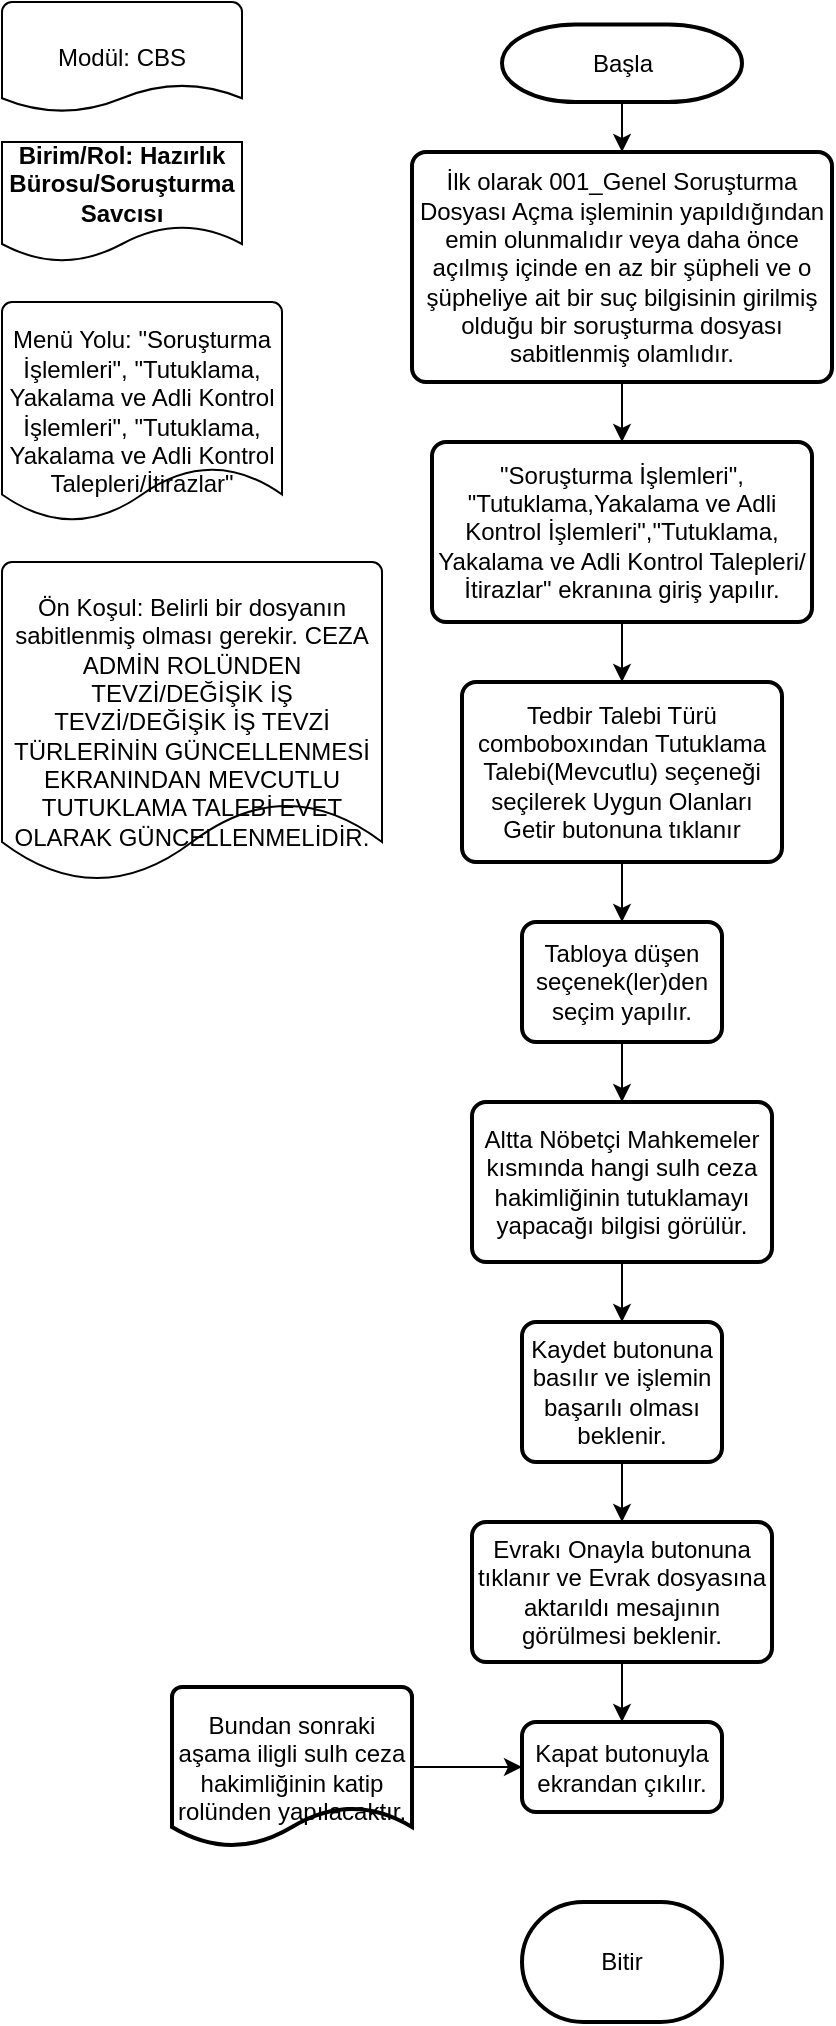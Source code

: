 <mxfile version="19.0.3" type="device"><diagram id="6a731a19-8d31-9384-78a2-239565b7b9f0" name="Page-1"><mxGraphModel dx="1422" dy="865" grid="1" gridSize="10" guides="1" tooltips="1" connect="1" arrows="1" fold="1" page="1" pageScale="1" pageWidth="583" pageHeight="827" background="none" math="0" shadow="0"><root><mxCell id="0"/><mxCell id="1" parent="0"/><mxCell id="rl2CpRahg8W0tYxoSGH3-19" style="edgeStyle=orthogonalEdgeStyle;rounded=0;orthogonalLoop=1;jettySize=auto;html=1;" parent="1" source="2" target="2LBjjgC7gKETEo_iw2IE-65" edge="1"><mxGeometry relative="1" as="geometry"/></mxCell><mxCell id="2" value="Başla" style="shape=mxgraph.flowchart.terminator;strokeWidth=2;gradientColor=none;gradientDirection=north;fontStyle=0;html=1;" parent="1" vertex="1"><mxGeometry x="260" y="21.25" width="120" height="38.75" as="geometry"/></mxCell><mxCell id="2LBjjgC7gKETEo_iw2IE-56" value="Modül: CBS" style="strokeWidth=1;html=1;shape=mxgraph.flowchart.document2;whiteSpace=wrap;size=0.25;" parent="1" vertex="1"><mxGeometry x="10" y="10" width="120" height="55" as="geometry"/></mxCell><mxCell id="2LBjjgC7gKETEo_iw2IE-58" value="Menü Yolu:&amp;nbsp;&quot;Soruşturma İşlemleri&quot;, &quot;Tutuklama, Yakalama ve Adli Kontrol İşlemleri&quot;, &quot;Tutuklama, Yakalama ve Adli Kontrol Talepleri/İtirazlar&quot;" style="strokeWidth=1;html=1;shape=mxgraph.flowchart.document2;whiteSpace=wrap;size=0.25;" parent="1" vertex="1"><mxGeometry x="10" y="160" width="140" height="110" as="geometry"/></mxCell><mxCell id="2LBjjgC7gKETEo_iw2IE-64" value="Ön Koşul: Belirli bir dosyanın sabitlenmiş olması gerekir. CEZA ADMİN ROLÜNDEN TEVZİ/DEĞİŞİK İŞ TEVZİ/DEĞİŞİK İŞ TEVZİ TÜRLERİNİN GÜNCELLENMESİ EKRANINDAN MEVCUTLU TUTUKLAMA TALEBİ EVET OLARAK GÜNCELLENMELİDİR." style="strokeWidth=1;html=1;shape=mxgraph.flowchart.document2;whiteSpace=wrap;size=0.25;" parent="1" vertex="1"><mxGeometry x="10" y="290" width="190" height="160" as="geometry"/></mxCell><mxCell id="rraC7BHPbMbqCI3wfnNz-2" style="edgeStyle=orthogonalEdgeStyle;rounded=0;orthogonalLoop=1;jettySize=auto;html=1;" parent="1" source="2LBjjgC7gKETEo_iw2IE-65" target="rl2CpRahg8W0tYxoSGH3-11" edge="1"><mxGeometry relative="1" as="geometry"/></mxCell><mxCell id="2LBjjgC7gKETEo_iw2IE-65" value="İlk olarak 001_Genel Soruşturma Dosyası Açma işleminin yapıldığından emin olunmalıdır veya daha önce açılmış içinde en az bir şüpheli ve o şüpheliye ait bir suç bilgisinin girilmiş olduğu bir soruşturma dosyası sabitlenmiş olamlıdır." style="rounded=1;whiteSpace=wrap;html=1;absoluteArcSize=1;arcSize=14;strokeWidth=2;" parent="1" vertex="1"><mxGeometry x="215" y="85" width="210" height="115" as="geometry"/></mxCell><mxCell id="2LBjjgC7gKETEo_iw2IE-72" value="Bitir" style="strokeWidth=2;html=1;shape=mxgraph.flowchart.terminator;whiteSpace=wrap;" parent="1" vertex="1"><mxGeometry x="270" y="960" width="100" height="60" as="geometry"/></mxCell><mxCell id="rl2CpRahg8W0tYxoSGH3-21" style="edgeStyle=orthogonalEdgeStyle;rounded=0;orthogonalLoop=1;jettySize=auto;html=1;exitX=0.5;exitY=1;exitDx=0;exitDy=0;" parent="1" source="rl2CpRahg8W0tYxoSGH3-11" target="rl2CpRahg8W0tYxoSGH3-12" edge="1"><mxGeometry relative="1" as="geometry"/></mxCell><mxCell id="rl2CpRahg8W0tYxoSGH3-11" value="&quot;Soruşturma İşlemleri&quot;, &quot;Tutuklama,Yakalama ve Adli Kontrol İşlemleri&quot;,&quot;Tutuklama, Yakalama ve Adli Kontrol Talepleri/İtirazlar&quot; ekranına giriş yapılır." style="rounded=1;whiteSpace=wrap;html=1;absoluteArcSize=1;arcSize=14;strokeWidth=2;" parent="1" vertex="1"><mxGeometry x="225" y="230" width="190" height="90" as="geometry"/></mxCell><mxCell id="rl2CpRahg8W0tYxoSGH3-22" style="edgeStyle=orthogonalEdgeStyle;rounded=0;orthogonalLoop=1;jettySize=auto;html=1;" parent="1" source="rl2CpRahg8W0tYxoSGH3-12" target="rl2CpRahg8W0tYxoSGH3-14" edge="1"><mxGeometry relative="1" as="geometry"/></mxCell><mxCell id="rl2CpRahg8W0tYxoSGH3-12" value="Tedbir Talebi Türü comboboxından Tutuklama Talebi(Mevcutlu) seçeneği seçilerek Uygun Olanları Getir butonuna tıklanır" style="rounded=1;whiteSpace=wrap;html=1;absoluteArcSize=1;arcSize=14;strokeWidth=2;" parent="1" vertex="1"><mxGeometry x="240" y="350" width="160" height="90" as="geometry"/></mxCell><mxCell id="rl2CpRahg8W0tYxoSGH3-23" style="edgeStyle=orthogonalEdgeStyle;rounded=0;orthogonalLoop=1;jettySize=auto;html=1;" parent="1" source="rl2CpRahg8W0tYxoSGH3-14" target="rl2CpRahg8W0tYxoSGH3-16" edge="1"><mxGeometry relative="1" as="geometry"/></mxCell><mxCell id="rl2CpRahg8W0tYxoSGH3-14" value="Tabloya düşen seçenek(ler)den seçim yapılır." style="rounded=1;whiteSpace=wrap;html=1;absoluteArcSize=1;arcSize=14;strokeWidth=2;" parent="1" vertex="1"><mxGeometry x="270" y="470" width="100" height="60" as="geometry"/></mxCell><mxCell id="rl2CpRahg8W0tYxoSGH3-24" style="edgeStyle=orthogonalEdgeStyle;rounded=0;orthogonalLoop=1;jettySize=auto;html=1;" parent="1" source="rl2CpRahg8W0tYxoSGH3-16" target="rl2CpRahg8W0tYxoSGH3-17" edge="1"><mxGeometry relative="1" as="geometry"/></mxCell><mxCell id="rl2CpRahg8W0tYxoSGH3-16" value="Altta Nöbetçi Mahkemeler kısmında hangi sulh ceza hakimliğinin tutuklamayı yapacağı bilgisi görülür." style="rounded=1;whiteSpace=wrap;html=1;absoluteArcSize=1;arcSize=14;strokeWidth=2;" parent="1" vertex="1"><mxGeometry x="245" y="560" width="150" height="80" as="geometry"/></mxCell><mxCell id="rl2CpRahg8W0tYxoSGH3-25" style="edgeStyle=orthogonalEdgeStyle;rounded=0;orthogonalLoop=1;jettySize=auto;html=1;" parent="1" source="rl2CpRahg8W0tYxoSGH3-17" target="rraC7BHPbMbqCI3wfnNz-3" edge="1"><mxGeometry relative="1" as="geometry"/></mxCell><mxCell id="rl2CpRahg8W0tYxoSGH3-17" value="Kaydet butonuna basılır ve işlemin başarılı olması beklenir." style="rounded=1;whiteSpace=wrap;html=1;absoluteArcSize=1;arcSize=14;strokeWidth=2;" parent="1" vertex="1"><mxGeometry x="270" y="670" width="100" height="70" as="geometry"/></mxCell><mxCell id="IGQ9hXYYFOQd8KrsHIN7-2" value="Birim/Rol: Hazırlık Bürosu/Soruşturma Savcısı" style="shape=document;whiteSpace=wrap;html=1;boundedLbl=1;fontStyle=1" parent="1" vertex="1"><mxGeometry x="10" y="80" width="120" height="60" as="geometry"/></mxCell><mxCell id="rraC7BHPbMbqCI3wfnNz-5" style="edgeStyle=orthogonalEdgeStyle;rounded=0;orthogonalLoop=1;jettySize=auto;html=1;" parent="1" source="rraC7BHPbMbqCI3wfnNz-3" target="rraC7BHPbMbqCI3wfnNz-4" edge="1"><mxGeometry relative="1" as="geometry"/></mxCell><mxCell id="rraC7BHPbMbqCI3wfnNz-3" value="Evrakı Onayla butonuna tıklanır ve Evrak dosyasına aktarıldı mesajının görülmesi beklenir." style="rounded=1;whiteSpace=wrap;html=1;absoluteArcSize=1;arcSize=14;strokeWidth=2;" parent="1" vertex="1"><mxGeometry x="245" y="770" width="150" height="70" as="geometry"/></mxCell><mxCell id="rraC7BHPbMbqCI3wfnNz-4" value="Kapat butonuyla ekrandan çıkılır." style="rounded=1;whiteSpace=wrap;html=1;absoluteArcSize=1;arcSize=14;strokeWidth=2;" parent="1" vertex="1"><mxGeometry x="270" y="870" width="100" height="45" as="geometry"/></mxCell><mxCell id="rraC7BHPbMbqCI3wfnNz-8" style="edgeStyle=orthogonalEdgeStyle;rounded=0;orthogonalLoop=1;jettySize=auto;html=1;" parent="1" source="rraC7BHPbMbqCI3wfnNz-7" target="rraC7BHPbMbqCI3wfnNz-4" edge="1"><mxGeometry relative="1" as="geometry"/></mxCell><mxCell id="rraC7BHPbMbqCI3wfnNz-7" value="Bundan sonraki aşama iligli sulh ceza hakimliğinin katip rolünden yapılacaktır." style="strokeWidth=2;html=1;shape=mxgraph.flowchart.document2;whiteSpace=wrap;size=0.25;" parent="1" vertex="1"><mxGeometry x="95" y="852.5" width="120" height="80" as="geometry"/></mxCell></root></mxGraphModel></diagram></mxfile>